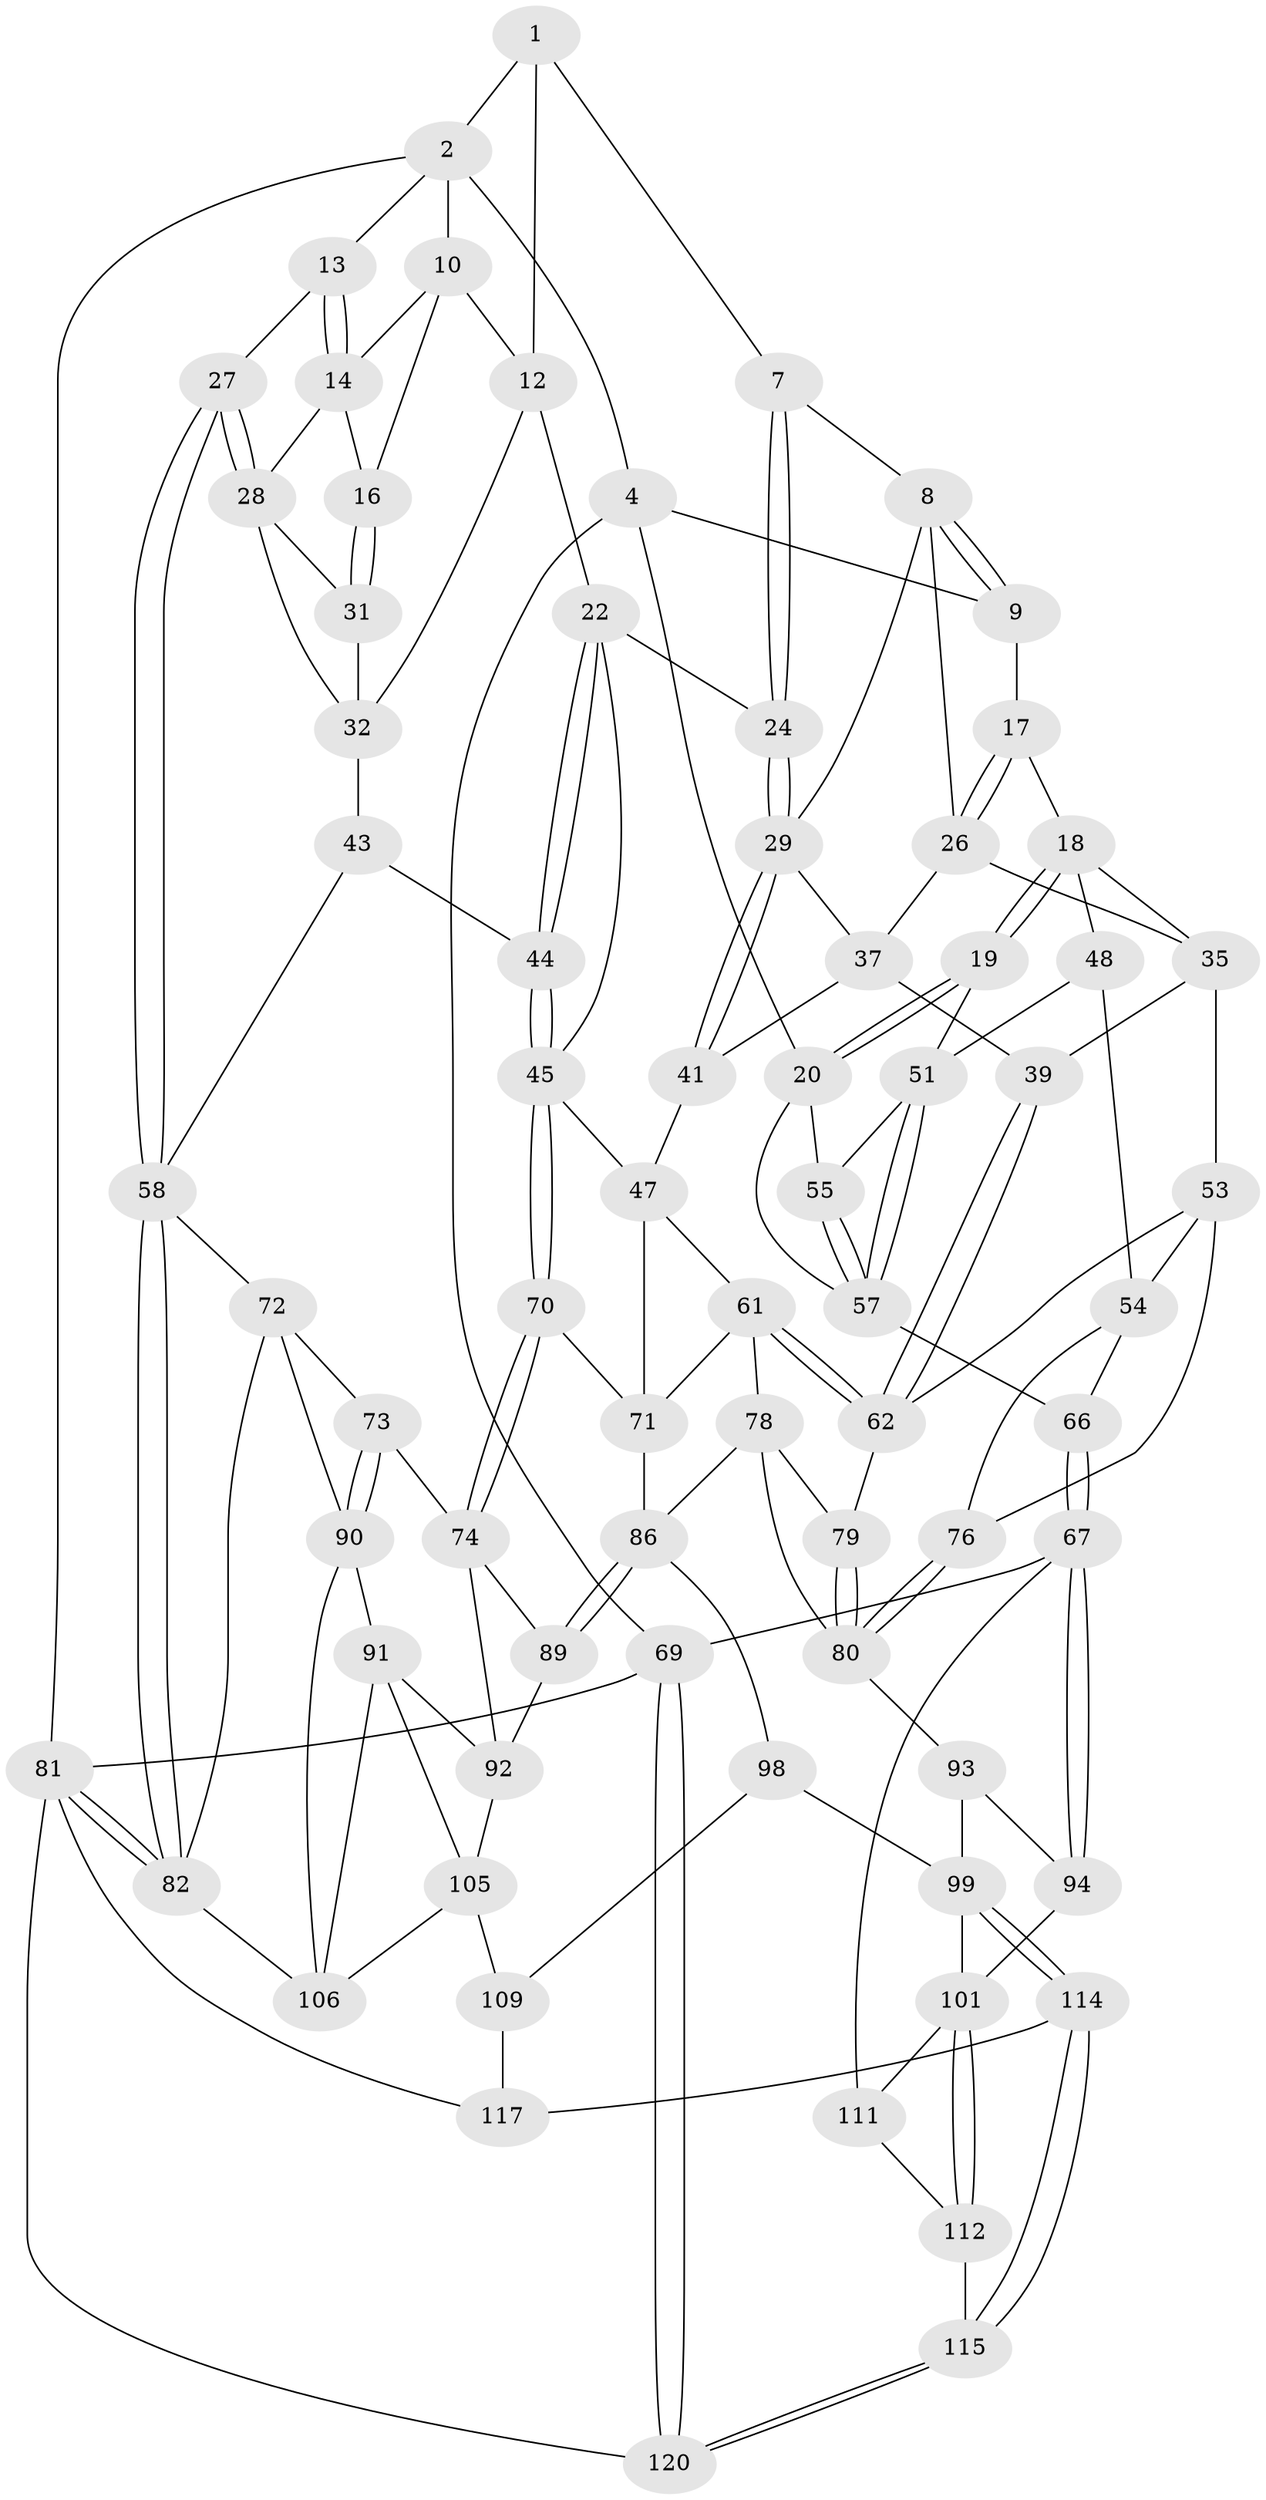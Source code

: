 // Generated by graph-tools (version 1.1) at 2025/52/02/27/25 19:52:36]
// undirected, 73 vertices, 163 edges
graph export_dot {
graph [start="1"]
  node [color=gray90,style=filled];
  1 [pos="+0.6285258422847104+0",super="+6"];
  2 [pos="+0.9125014339899215+0",super="+3"];
  4 [pos="+0+0",super="+5"];
  7 [pos="+0.6151118492066718+0.01785915389567229"];
  8 [pos="+0.399470520206527+0.08562935492434777",super="+25"];
  9 [pos="+0.3584461406331211+0.02187061513047754"];
  10 [pos="+0.8745122251518552+0",super="+11"];
  12 [pos="+0.7131471797031352+0.08869499480470211",super="+21"];
  13 [pos="+1+0"];
  14 [pos="+0.9724458381384189+0.08557721709185606",super="+15"];
  16 [pos="+0.8596781099443355+0.13227406018415228"];
  17 [pos="+0.2733167457564611+0.09833217592715149"];
  18 [pos="+0.15714605013839475+0.12858265646427278",super="+36"];
  19 [pos="+0+0",super="+49"];
  20 [pos="+0+0",super="+56"];
  22 [pos="+0.6692018325540613+0.2525845467332872",super="+23"];
  24 [pos="+0.5341606968644607+0.21983612759799864"];
  26 [pos="+0.3158983226881037+0.20269995875890023",super="+34"];
  27 [pos="+1+0.23883785662477633"];
  28 [pos="+1+0.2352763033860542",super="+33"];
  29 [pos="+0.5321776724191976+0.2205029423231315",super="+30"];
  31 [pos="+0.8595244422513082+0.14409978223841308"];
  32 [pos="+0.8228822099883611+0.22516325688534147",super="+42"];
  35 [pos="+0.2601421978821373+0.27697570557518075",super="+40"];
  37 [pos="+0.37503409787995035+0.21863563654999257",super="+38"];
  39 [pos="+0.3941236584079168+0.37223318584287446"];
  41 [pos="+0.5054617897610151+0.2718070957889226"];
  43 [pos="+0.862548703022321+0.36684041570545245"];
  44 [pos="+0.6976101252724155+0.3387228904692571"];
  45 [pos="+0.6565705560264733+0.4384066615565053",super="+46"];
  47 [pos="+0.5577719404924897+0.39147167023941465",super="+60"];
  48 [pos="+0.15174736863612448+0.307920304568443",super="+50"];
  51 [pos="+0.11183379939559107+0.40779188705112496",super="+52"];
  53 [pos="+0.23206393193038874+0.400930496557886",super="+64"];
  54 [pos="+0.11453598853024607+0.4102685127726871",super="+75"];
  55 [pos="+0.0411771296116771+0.3526464772095345"];
  57 [pos="+0+0.4516529399818012",super="+65"];
  58 [pos="+1+0.5357306979958643",super="+59"];
  61 [pos="+0.4480420012247221+0.4482696750178882",super="+77"];
  62 [pos="+0.3958679964874876+0.3869877833310454",super="+63"];
  66 [pos="+0+0.614414764094411"];
  67 [pos="+0+0.6228056846253188",super="+68"];
  69 [pos="+0+1"];
  70 [pos="+0.6740745616717513+0.5197107133878693"];
  71 [pos="+0.5315952697875006+0.5114910715852817",super="+83"];
  72 [pos="+0.8835875154132433+0.5120997772576272",super="+95"];
  73 [pos="+0.7661480943324096+0.5239447919570471"];
  74 [pos="+0.678977662591658+0.5248996294770615",super="+88"];
  76 [pos="+0.211046129154757+0.5621894344058762"];
  78 [pos="+0.37486018815147487+0.5536615377659514",super="+84"];
  79 [pos="+0.34025019999593537+0.4769791977743888"];
  80 [pos="+0.21342053910376996+0.5679628786252842",super="+85"];
  81 [pos="+1+1",super="+118"];
  82 [pos="+1+1",super="+97"];
  86 [pos="+0.45488213083128864+0.6982605877681791",super="+87"];
  89 [pos="+0.49930531878487483+0.7022812302204412"];
  90 [pos="+0.7592200640440648+0.7082090253883838",super="+96"];
  91 [pos="+0.6946832203470367+0.6927846027818912",super="+104"];
  92 [pos="+0.6855551867885415+0.6772835219185515",super="+103"];
  93 [pos="+0.2116356920061899+0.5795841784349917"];
  94 [pos="+0.14110021806001286+0.6227172001435743"];
  98 [pos="+0.4177420624947353+0.7455805157403964"];
  99 [pos="+0.2653288964918616+0.7564436382711707",super="+100"];
  101 [pos="+0.14949758521988452+0.7782864935788318",super="+102"];
  105 [pos="+0.6277375015194478+0.8207913099721106",super="+108"];
  106 [pos="+0.7488165428963736+0.8051714159960109",super="+107"];
  109 [pos="+0.6554891524538515+0.9364227643483249",super="+110"];
  111 [pos="+0+0.751722097030194"];
  112 [pos="+0.13804975268495087+0.8604284903738999",super="+113"];
  114 [pos="+0.25609967518276916+1"];
  115 [pos="+0.20369113318492918+1",super="+116"];
  117 [pos="+0.41732427975535014+0.8898342713848012",super="+119"];
  120 [pos="+0.18583708568929266+1"];
  1 -- 2;
  1 -- 12;
  1 -- 7;
  2 -- 10;
  2 -- 81;
  2 -- 4;
  2 -- 13;
  4 -- 20;
  4 -- 69;
  4 -- 9;
  7 -- 8;
  7 -- 24;
  7 -- 24;
  8 -- 9;
  8 -- 9;
  8 -- 26;
  8 -- 29;
  9 -- 17;
  10 -- 14;
  10 -- 16;
  10 -- 12;
  12 -- 32;
  12 -- 22;
  13 -- 14;
  13 -- 14;
  13 -- 27;
  14 -- 16;
  14 -- 28;
  16 -- 31;
  16 -- 31;
  17 -- 18;
  17 -- 26;
  17 -- 26;
  18 -- 19;
  18 -- 19;
  18 -- 48;
  18 -- 35;
  19 -- 20;
  19 -- 20;
  19 -- 51;
  20 -- 57;
  20 -- 55;
  22 -- 44;
  22 -- 44;
  22 -- 24;
  22 -- 45;
  24 -- 29;
  24 -- 29;
  26 -- 35;
  26 -- 37;
  27 -- 28;
  27 -- 28;
  27 -- 58;
  27 -- 58;
  28 -- 31;
  28 -- 32;
  29 -- 41;
  29 -- 41;
  29 -- 37;
  31 -- 32;
  32 -- 43;
  35 -- 53;
  35 -- 39;
  37 -- 41;
  37 -- 39;
  39 -- 62;
  39 -- 62;
  41 -- 47;
  43 -- 44;
  43 -- 58;
  44 -- 45;
  44 -- 45;
  45 -- 70;
  45 -- 70;
  45 -- 47;
  47 -- 61;
  47 -- 71;
  48 -- 51;
  48 -- 54;
  51 -- 57;
  51 -- 57;
  51 -- 55;
  53 -- 54;
  53 -- 76;
  53 -- 62;
  54 -- 66;
  54 -- 76;
  55 -- 57;
  55 -- 57;
  57 -- 66;
  58 -- 82;
  58 -- 82;
  58 -- 72;
  61 -- 62;
  61 -- 62;
  61 -- 78;
  61 -- 71;
  62 -- 79;
  66 -- 67;
  66 -- 67;
  67 -- 94;
  67 -- 94;
  67 -- 69;
  67 -- 111;
  69 -- 120;
  69 -- 120;
  69 -- 81;
  70 -- 71;
  70 -- 74;
  70 -- 74;
  71 -- 86;
  72 -- 73;
  72 -- 82;
  72 -- 90;
  73 -- 74;
  73 -- 90;
  73 -- 90;
  74 -- 89;
  74 -- 92;
  76 -- 80;
  76 -- 80;
  78 -- 79;
  78 -- 86;
  78 -- 80;
  79 -- 80;
  79 -- 80;
  80 -- 93;
  81 -- 82;
  81 -- 82;
  81 -- 120;
  81 -- 117;
  82 -- 106;
  86 -- 89;
  86 -- 89;
  86 -- 98;
  89 -- 92;
  90 -- 91;
  90 -- 106;
  91 -- 92;
  91 -- 105;
  91 -- 106;
  92 -- 105;
  93 -- 94;
  93 -- 99;
  94 -- 101;
  98 -- 99;
  98 -- 109;
  99 -- 114;
  99 -- 114;
  99 -- 101;
  101 -- 112;
  101 -- 112;
  101 -- 111;
  105 -- 106;
  105 -- 109;
  109 -- 117 [weight=2];
  111 -- 112;
  112 -- 115 [weight=2];
  114 -- 115;
  114 -- 115;
  114 -- 117;
  115 -- 120;
  115 -- 120;
}

